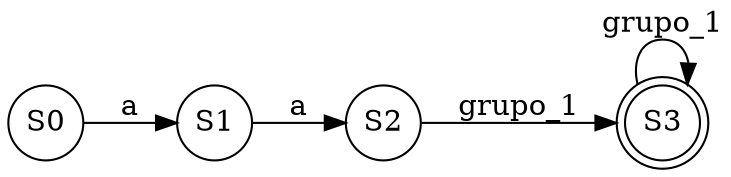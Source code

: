 digraph structs {
rankdir=LR 
{

S0[shape=circle fixedsize=true]
S1[shape=circle fixedsize=true]
S2[shape=circle fixedsize=true]
S3[shape=doublecircle fixedsize=true]}
S0 -> S1[label= "a"]
S1 -> S2[label= "a"]
S2 -> S3[label= grupo_1]
S3 -> S3[label= grupo_1]
 }
